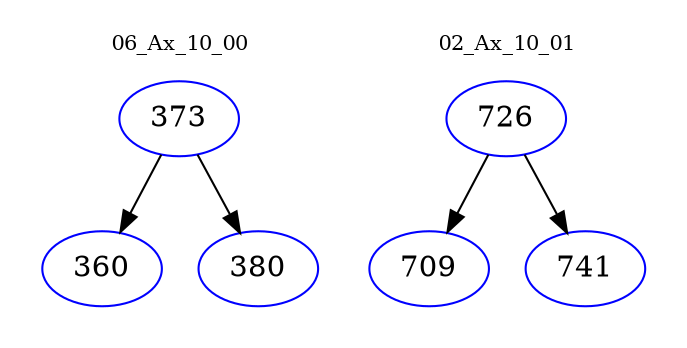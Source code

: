 digraph{
subgraph cluster_0 {
color = white
label = "06_Ax_10_00";
fontsize=10;
T0_373 [label="373", color="blue"]
T0_373 -> T0_360 [color="black"]
T0_360 [label="360", color="blue"]
T0_373 -> T0_380 [color="black"]
T0_380 [label="380", color="blue"]
}
subgraph cluster_1 {
color = white
label = "02_Ax_10_01";
fontsize=10;
T1_726 [label="726", color="blue"]
T1_726 -> T1_709 [color="black"]
T1_709 [label="709", color="blue"]
T1_726 -> T1_741 [color="black"]
T1_741 [label="741", color="blue"]
}
}
